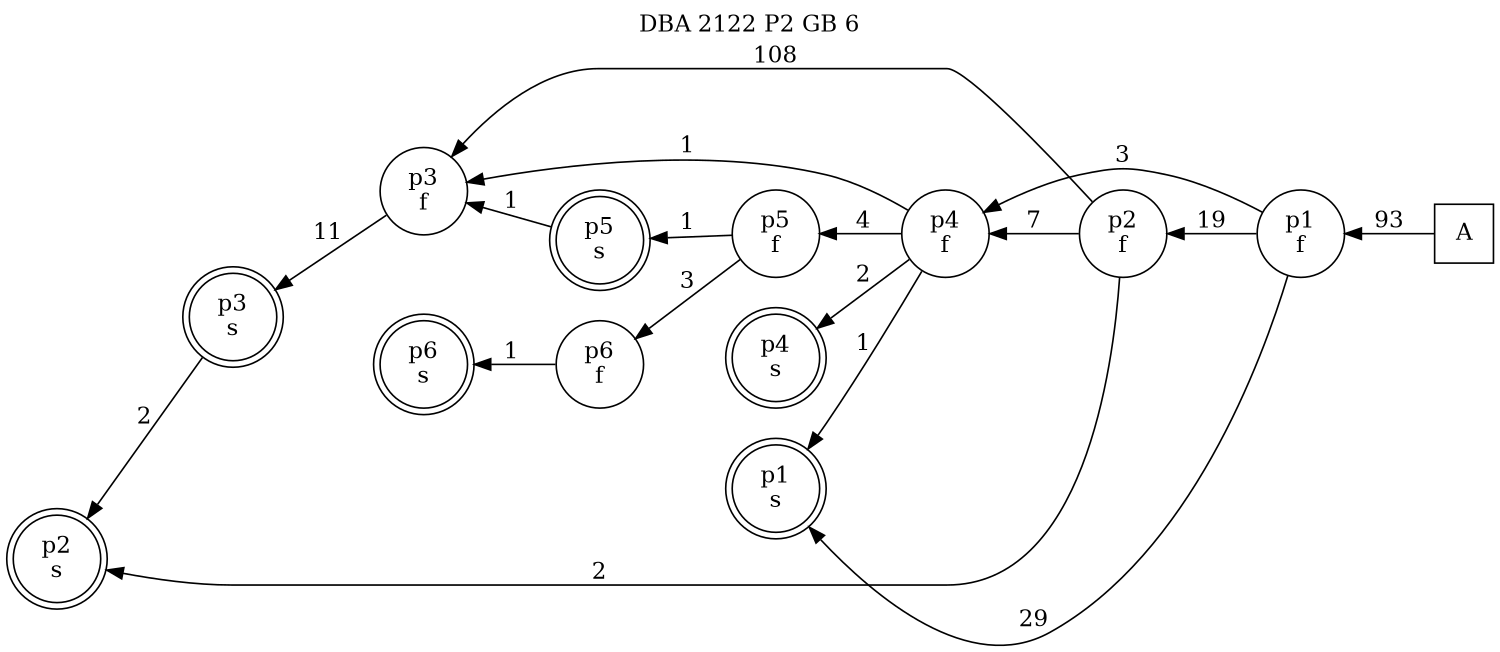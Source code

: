 digraph DBA_2122_P2_GB_6_GOOD {
labelloc="tl"
label= " DBA 2122 P2 GB 6 "
rankdir="RL";
graph [ size=" 10 , 10 !"]

"A" [shape="square" label="A"]
"p1_f" [shape="circle" label="p1
f"]
"p1_s" [shape="doublecircle" label="p1
s"]
"p2_f" [shape="circle" label="p2
f"]
"p3_f" [shape="circle" label="p3
f"]
"p4_f" [shape="circle" label="p4
f"]
"p2_s" [shape="doublecircle" label="p2
s"]
"p3_s" [shape="doublecircle" label="p3
s"]
"p4_s" [shape="doublecircle" label="p4
s"]
"p5_f" [shape="circle" label="p5
f"]
"p5_s" [shape="doublecircle" label="p5
s"]
"p6_f" [shape="circle" label="p6
f"]
"p6_s" [shape="doublecircle" label="p6
s"]
"A" -> "p1_f" [ label=93]
"p1_f" -> "p1_s" [ label=29]
"p1_f" -> "p2_f" [ label=19]
"p1_f" -> "p4_f" [ label=3]
"p2_f" -> "p3_f" [ label=108]
"p2_f" -> "p4_f" [ label=7]
"p2_f" -> "p2_s" [ label=2]
"p3_f" -> "p3_s" [ label=11]
"p4_f" -> "p1_s" [ label=1]
"p4_f" -> "p3_f" [ label=1]
"p4_f" -> "p4_s" [ label=2]
"p4_f" -> "p5_f" [ label=4]
"p3_s" -> "p2_s" [ label=2]
"p5_f" -> "p5_s" [ label=1]
"p5_f" -> "p6_f" [ label=3]
"p5_s" -> "p3_f" [ label=1]
"p6_f" -> "p6_s" [ label=1]
}
